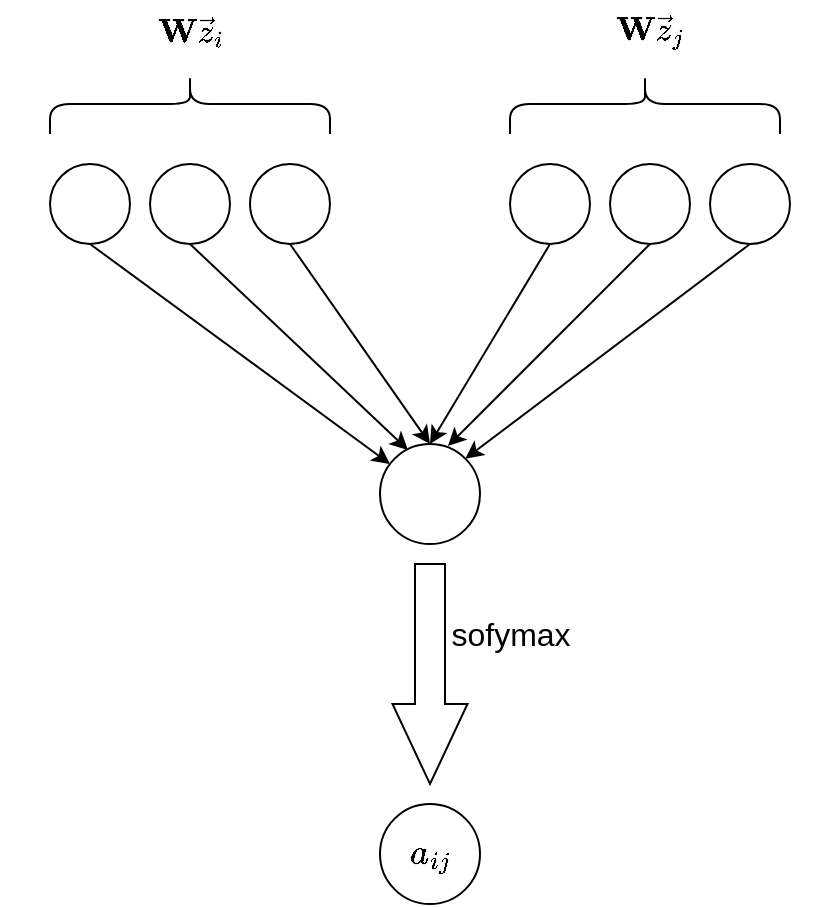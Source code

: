 <mxfile version="22.1.5" type="github">
  <diagram name="第 1 页" id="dtwlA8CM1EAMrB4R6o4k">
    <mxGraphModel dx="1434" dy="750" grid="1" gridSize="10" guides="1" tooltips="1" connect="1" arrows="1" fold="1" page="1" pageScale="1" pageWidth="827" pageHeight="1169" math="1" shadow="0">
      <root>
        <mxCell id="0" />
        <mxCell id="1" parent="0" />
        <mxCell id="FHqDacJqW2dHZCzbGffp-4" style="edgeStyle=orthogonalEdgeStyle;rounded=0;orthogonalLoop=1;jettySize=auto;html=1;exitX=0.5;exitY=1;exitDx=0;exitDy=0;strokeColor=none;" edge="1" parent="1" source="FHqDacJqW2dHZCzbGffp-13">
          <mxGeometry relative="1" as="geometry">
            <mxPoint x="400" y="440" as="targetPoint" />
            <Array as="points">
              <mxPoint x="230" y="350" />
              <mxPoint x="401" y="350" />
            </Array>
          </mxGeometry>
        </mxCell>
        <mxCell id="8rZRUr9rOCkmoA-Tfgv--1" value="" style="ellipse;whiteSpace=wrap;html=1;aspect=fixed;" parent="1" vertex="1">
          <mxGeometry x="210" y="230" width="40" height="40" as="geometry" />
        </mxCell>
        <mxCell id="8rZRUr9rOCkmoA-Tfgv--2" value="" style="ellipse;whiteSpace=wrap;html=1;aspect=fixed;" parent="1" vertex="1">
          <mxGeometry x="260" y="230" width="40" height="40" as="geometry" />
        </mxCell>
        <mxCell id="8rZRUr9rOCkmoA-Tfgv--3" value="" style="ellipse;whiteSpace=wrap;html=1;aspect=fixed;" parent="1" vertex="1">
          <mxGeometry x="310" y="230" width="40" height="40" as="geometry" />
        </mxCell>
        <mxCell id="8rZRUr9rOCkmoA-Tfgv--6" value="" style="ellipse;whiteSpace=wrap;html=1;aspect=fixed;" parent="1" vertex="1">
          <mxGeometry x="440" y="230" width="40" height="40" as="geometry" />
        </mxCell>
        <mxCell id="8rZRUr9rOCkmoA-Tfgv--7" value="" style="ellipse;whiteSpace=wrap;html=1;aspect=fixed;" parent="1" vertex="1">
          <mxGeometry x="490" y="230" width="40" height="40" as="geometry" />
        </mxCell>
        <mxCell id="8rZRUr9rOCkmoA-Tfgv--8" value="" style="ellipse;whiteSpace=wrap;html=1;aspect=fixed;" parent="1" vertex="1">
          <mxGeometry x="540" y="230" width="40" height="40" as="geometry" />
        </mxCell>
        <mxCell id="8rZRUr9rOCkmoA-Tfgv--12" value="" style="shape=curlyBracket;whiteSpace=wrap;html=1;rounded=1;labelPosition=left;verticalLabelPosition=middle;align=right;verticalAlign=middle;size=0.5;rotation=90;" parent="1" vertex="1">
          <mxGeometry x="265" y="130" width="30" height="140" as="geometry" />
        </mxCell>
        <mxCell id="8rZRUr9rOCkmoA-Tfgv--14" value="" style="shape=curlyBracket;whiteSpace=wrap;html=1;rounded=1;labelPosition=left;verticalLabelPosition=middle;align=right;verticalAlign=middle;size=0.5;rotation=90;" parent="1" vertex="1">
          <mxGeometry x="492.5" y="132.5" width="30" height="135" as="geometry" />
        </mxCell>
        <mxCell id="8rZRUr9rOCkmoA-Tfgv--16" value="$$\mathbf{W}\vec{z}_{i}$$" style="text;html=1;align=center;verticalAlign=middle;resizable=0;points=[];autosize=1;strokeColor=none;fillColor=none;fontSize=14;" parent="1" vertex="1">
          <mxGeometry x="185" y="148" width="190" height="30" as="geometry" />
        </mxCell>
        <mxCell id="FHqDacJqW2dHZCzbGffp-1" value="$$\mathbf{W}\vec{z}_{j}$$" style="text;html=1;align=center;verticalAlign=middle;resizable=0;points=[];autosize=1;strokeColor=none;fillColor=none;fontSize=14;" vertex="1" parent="1">
          <mxGeometry x="414" y="148" width="190" height="30" as="geometry" />
        </mxCell>
        <mxCell id="FHqDacJqW2dHZCzbGffp-7" value="" style="endArrow=classic;html=1;rounded=0;entryX=0.1;entryY=0.2;entryDx=0;entryDy=0;entryPerimeter=0;" edge="1" parent="1" target="FHqDacJqW2dHZCzbGffp-13">
          <mxGeometry width="50" height="50" relative="1" as="geometry">
            <mxPoint x="230" y="270" as="sourcePoint" />
            <mxPoint x="400" y="440" as="targetPoint" />
          </mxGeometry>
        </mxCell>
        <mxCell id="FHqDacJqW2dHZCzbGffp-8" value="" style="endArrow=classic;html=1;rounded=0;exitX=0.5;exitY=1;exitDx=0;exitDy=0;entryX=0.28;entryY=0.06;entryDx=0;entryDy=0;entryPerimeter=0;" edge="1" parent="1" source="8rZRUr9rOCkmoA-Tfgv--2" target="FHqDacJqW2dHZCzbGffp-13">
          <mxGeometry width="50" height="50" relative="1" as="geometry">
            <mxPoint x="240" y="280" as="sourcePoint" />
            <mxPoint x="380" y="440" as="targetPoint" />
          </mxGeometry>
        </mxCell>
        <mxCell id="FHqDacJqW2dHZCzbGffp-9" value="" style="endArrow=classic;html=1;rounded=0;exitX=0.5;exitY=1;exitDx=0;exitDy=0;entryX=0.5;entryY=0;entryDx=0;entryDy=0;" edge="1" parent="1" source="8rZRUr9rOCkmoA-Tfgv--3" target="FHqDacJqW2dHZCzbGffp-13">
          <mxGeometry width="50" height="50" relative="1" as="geometry">
            <mxPoint x="290" y="280" as="sourcePoint" />
            <mxPoint x="400" y="440" as="targetPoint" />
          </mxGeometry>
        </mxCell>
        <mxCell id="FHqDacJqW2dHZCzbGffp-10" value="" style="endArrow=classic;html=1;rounded=0;exitX=0.5;exitY=1;exitDx=0;exitDy=0;entryX=1;entryY=0;entryDx=0;entryDy=0;" edge="1" parent="1" source="8rZRUr9rOCkmoA-Tfgv--8" target="FHqDacJqW2dHZCzbGffp-13">
          <mxGeometry width="50" height="50" relative="1" as="geometry">
            <mxPoint x="560" y="280" as="sourcePoint" />
            <mxPoint x="400" y="440" as="targetPoint" />
          </mxGeometry>
        </mxCell>
        <mxCell id="FHqDacJqW2dHZCzbGffp-11" value="" style="endArrow=classic;html=1;rounded=0;exitX=0.5;exitY=1;exitDx=0;exitDy=0;entryX=0.68;entryY=0.02;entryDx=0;entryDy=0;entryPerimeter=0;" edge="1" parent="1" source="8rZRUr9rOCkmoA-Tfgv--7" target="FHqDacJqW2dHZCzbGffp-13">
          <mxGeometry width="50" height="50" relative="1" as="geometry">
            <mxPoint x="570" y="280" as="sourcePoint" />
            <mxPoint x="400" y="440" as="targetPoint" />
          </mxGeometry>
        </mxCell>
        <mxCell id="FHqDacJqW2dHZCzbGffp-12" value="" style="endArrow=classic;html=1;rounded=0;exitX=0.5;exitY=1;exitDx=0;exitDy=0;entryX=0.5;entryY=0;entryDx=0;entryDy=0;" edge="1" parent="1" source="8rZRUr9rOCkmoA-Tfgv--6" target="FHqDacJqW2dHZCzbGffp-13">
          <mxGeometry width="50" height="50" relative="1" as="geometry">
            <mxPoint x="580" y="290" as="sourcePoint" />
            <mxPoint x="400" y="440" as="targetPoint" />
          </mxGeometry>
        </mxCell>
        <mxCell id="FHqDacJqW2dHZCzbGffp-14" value="" style="edgeStyle=orthogonalEdgeStyle;rounded=0;orthogonalLoop=1;jettySize=auto;html=1;exitX=0.5;exitY=1;exitDx=0;exitDy=0;strokeColor=none;" edge="1" parent="1" source="8rZRUr9rOCkmoA-Tfgv--1" target="FHqDacJqW2dHZCzbGffp-13">
          <mxGeometry relative="1" as="geometry">
            <mxPoint x="400" y="440" as="targetPoint" />
            <mxPoint x="230" y="270" as="sourcePoint" />
            <Array as="points" />
          </mxGeometry>
        </mxCell>
        <mxCell id="FHqDacJqW2dHZCzbGffp-13" value="" style="ellipse;whiteSpace=wrap;html=1;aspect=fixed;" vertex="1" parent="1">
          <mxGeometry x="375" y="370" width="50" height="50" as="geometry" />
        </mxCell>
        <mxCell id="FHqDacJqW2dHZCzbGffp-16" value="" style="html=1;shadow=0;dashed=0;align=center;verticalAlign=middle;shape=mxgraph.arrows2.arrow;dy=0.6;dx=40;direction=south;notch=0;" vertex="1" parent="1">
          <mxGeometry x="381.25" y="430" width="37.5" height="110" as="geometry" />
        </mxCell>
        <mxCell id="FHqDacJqW2dHZCzbGffp-17" value="&lt;font style=&quot;font-size: 16px;&quot;&gt;sofymax&lt;/font&gt;" style="text;html=1;align=center;verticalAlign=middle;resizable=0;points=[];autosize=1;strokeColor=none;fillColor=none;rotation=0;" vertex="1" parent="1">
          <mxGeometry x="400" y="450" width="80" height="30" as="geometry" />
        </mxCell>
        <mxCell id="FHqDacJqW2dHZCzbGffp-18" value="$$a_{ij}$$" style="ellipse;whiteSpace=wrap;html=1;aspect=fixed;fontSize=15;" vertex="1" parent="1">
          <mxGeometry x="375" y="550" width="50" height="50" as="geometry" />
        </mxCell>
      </root>
    </mxGraphModel>
  </diagram>
</mxfile>

